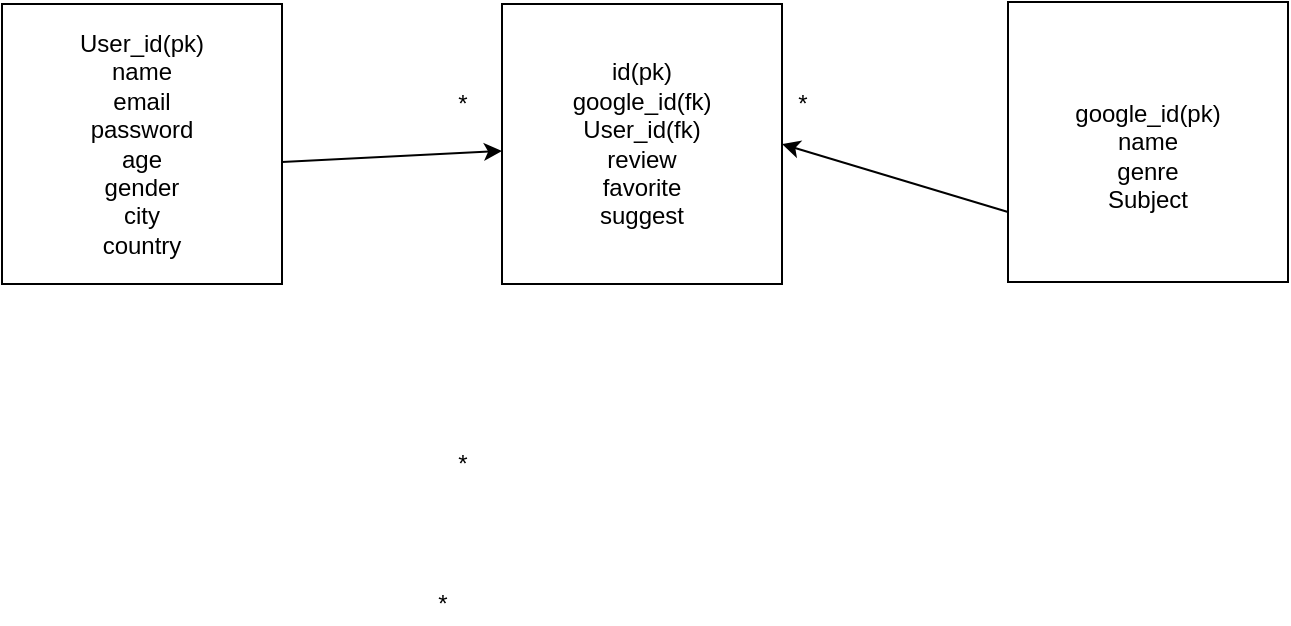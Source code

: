 <mxfile version="14.5.7" type="github">
  <diagram id="ITqQMh73DEWMcqBuBgU3" name="Page-1">
    <mxGraphModel dx="868" dy="450" grid="1" gridSize="10" guides="1" tooltips="1" connect="1" arrows="1" fold="1" page="1" pageScale="1" pageWidth="850" pageHeight="1100" math="0" shadow="0">
      <root>
        <mxCell id="0" />
        <mxCell id="1" parent="0" />
        <mxCell id="c6R_e1xZP-nfZ6xmoIfk-1" value="User_id(pk)&lt;br&gt;name&lt;br&gt;email&lt;br&gt;password&lt;br&gt;age&lt;br&gt;gender&lt;br&gt;city&lt;br&gt;country" style="whiteSpace=wrap;html=1;aspect=fixed;" parent="1" vertex="1">
          <mxGeometry x="50" y="360" width="140" height="140" as="geometry" />
        </mxCell>
        <mxCell id="c6R_e1xZP-nfZ6xmoIfk-2" value="&lt;br&gt;google_id(pk)&lt;br&gt;name&lt;br&gt;genre&lt;br&gt;Subject" style="whiteSpace=wrap;html=1;aspect=fixed;" parent="1" vertex="1">
          <mxGeometry x="553" y="359" width="140" height="140" as="geometry" />
        </mxCell>
        <mxCell id="c6R_e1xZP-nfZ6xmoIfk-3" value="id(pk)&lt;br&gt;google_id(fk)&lt;br&gt;User_id(fk)&lt;br&gt;review&lt;br&gt;favorite&lt;br&gt;suggest" style="whiteSpace=wrap;html=1;aspect=fixed;" parent="1" vertex="1">
          <mxGeometry x="300" y="360" width="140" height="140" as="geometry" />
        </mxCell>
        <mxCell id="c6R_e1xZP-nfZ6xmoIfk-4" value="" style="endArrow=classic;html=1;exitX=1;exitY=0.564;exitDx=0;exitDy=0;exitPerimeter=0;" parent="1" source="c6R_e1xZP-nfZ6xmoIfk-1" target="c6R_e1xZP-nfZ6xmoIfk-3" edge="1">
          <mxGeometry width="50" height="50" relative="1" as="geometry">
            <mxPoint x="190" y="460" as="sourcePoint" />
            <mxPoint x="240" y="410" as="targetPoint" />
          </mxGeometry>
        </mxCell>
        <mxCell id="c6R_e1xZP-nfZ6xmoIfk-6" value="" style="endArrow=classic;html=1;exitX=0;exitY=0.75;exitDx=0;exitDy=0;entryX=1;entryY=0.5;entryDx=0;entryDy=0;" parent="1" source="c6R_e1xZP-nfZ6xmoIfk-2" target="c6R_e1xZP-nfZ6xmoIfk-3" edge="1">
          <mxGeometry width="50" height="50" relative="1" as="geometry">
            <mxPoint x="500" y="460" as="sourcePoint" />
            <mxPoint x="550" y="410" as="targetPoint" />
          </mxGeometry>
        </mxCell>
        <mxCell id="c6R_e1xZP-nfZ6xmoIfk-8" value="*" style="text;html=1;align=center;verticalAlign=middle;resizable=0;points=[];autosize=1;" parent="1" vertex="1">
          <mxGeometry x="270" y="400" width="20" height="20" as="geometry" />
        </mxCell>
        <mxCell id="c6R_e1xZP-nfZ6xmoIfk-9" value="*" style="text;html=1;align=center;verticalAlign=middle;resizable=0;points=[];autosize=1;" parent="1" vertex="1">
          <mxGeometry x="440" y="400" width="20" height="20" as="geometry" />
        </mxCell>
        <mxCell id="c6R_e1xZP-nfZ6xmoIfk-16" value="*" style="text;html=1;align=center;verticalAlign=middle;resizable=0;points=[];autosize=1;" parent="1" vertex="1">
          <mxGeometry x="270" y="580" width="20" height="20" as="geometry" />
        </mxCell>
        <mxCell id="c6R_e1xZP-nfZ6xmoIfk-17" value="*" style="text;html=1;align=center;verticalAlign=middle;resizable=0;points=[];autosize=1;" parent="1" vertex="1">
          <mxGeometry x="260" y="650" width="20" height="20" as="geometry" />
        </mxCell>
      </root>
    </mxGraphModel>
  </diagram>
</mxfile>
